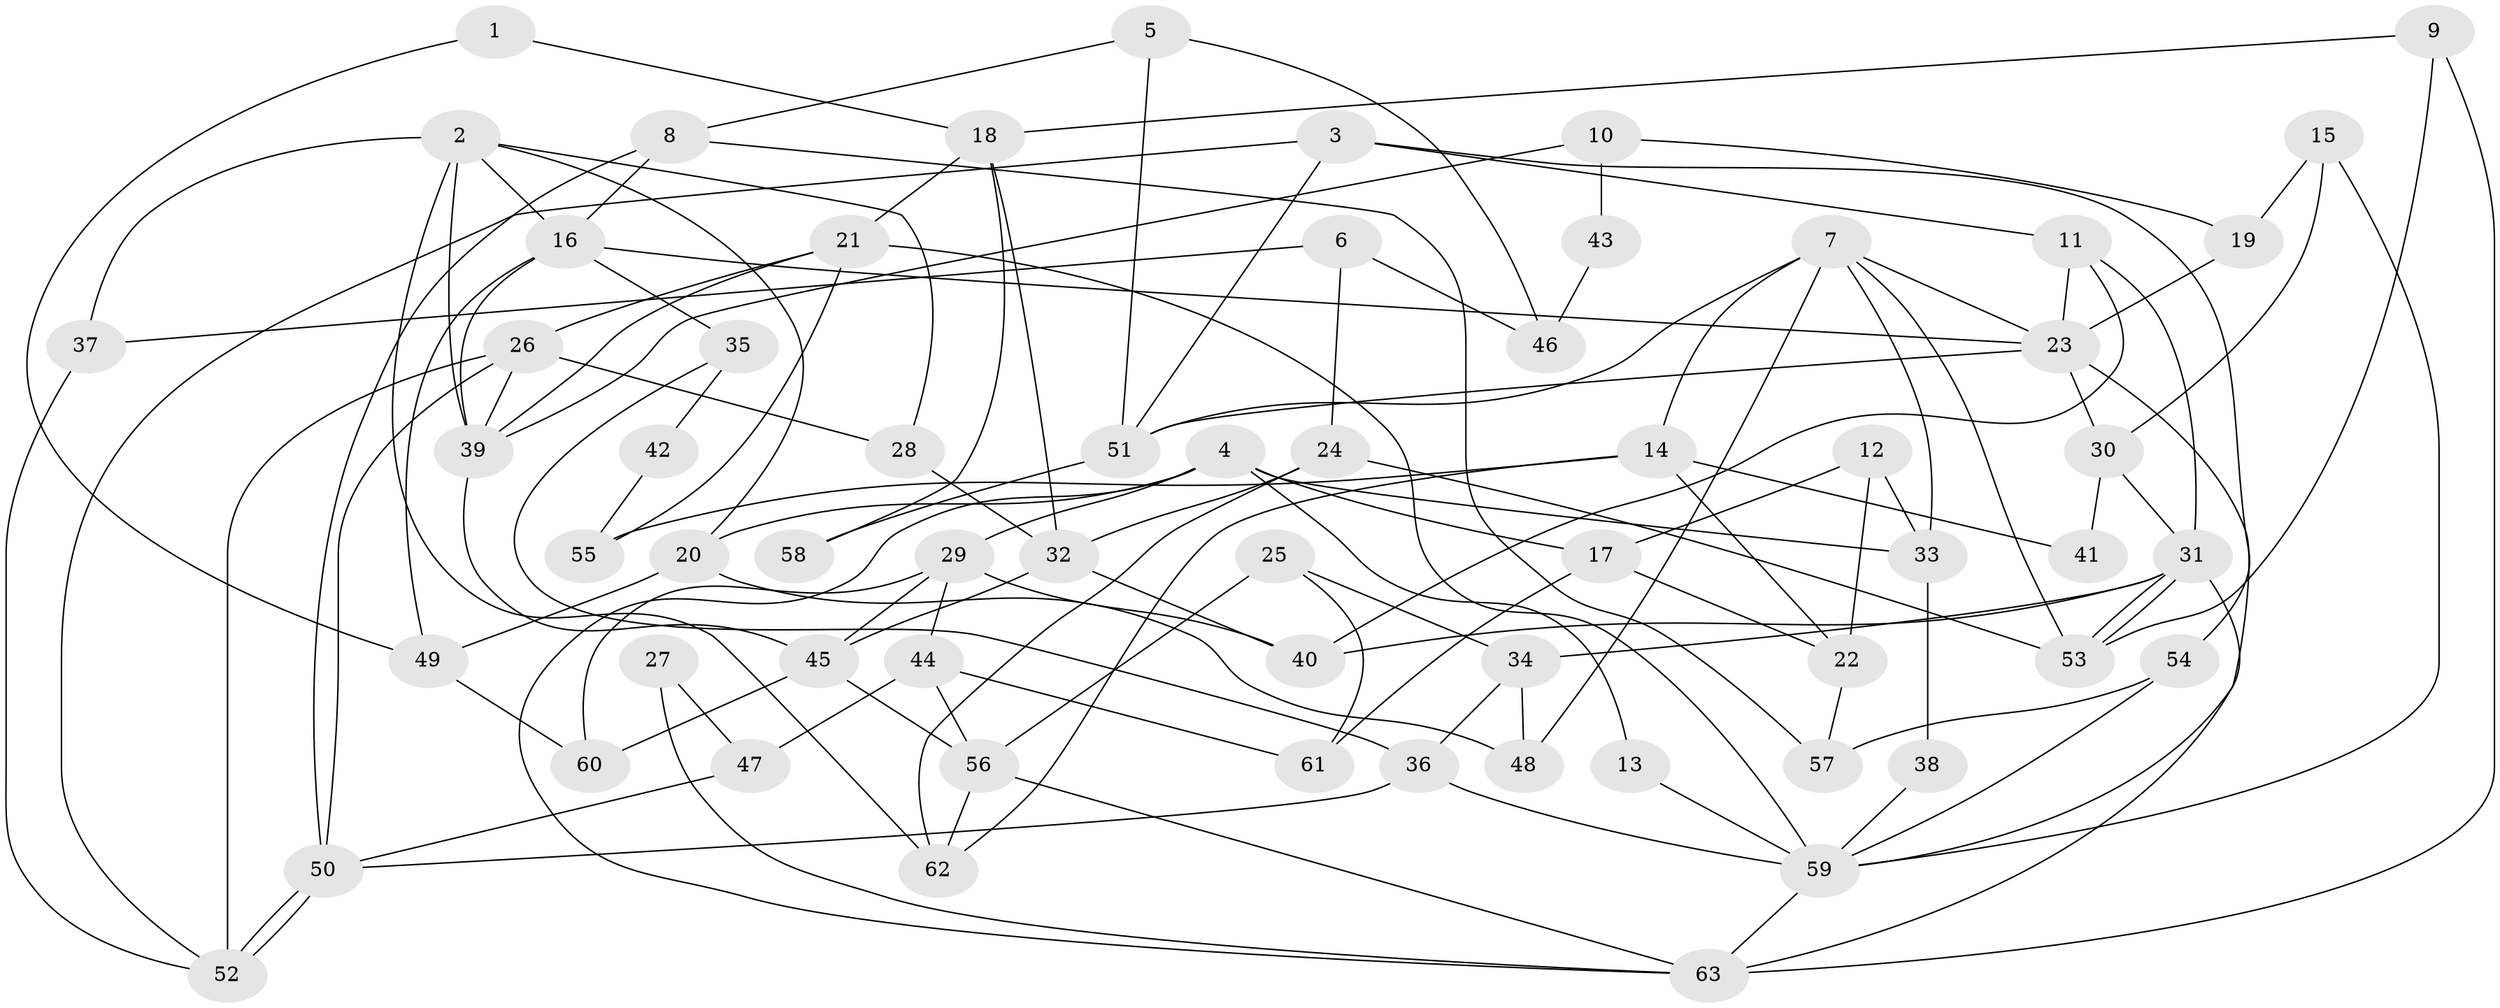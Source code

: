 // Generated by graph-tools (version 1.1) at 2025/49/03/09/25 04:49:13]
// undirected, 63 vertices, 126 edges
graph export_dot {
graph [start="1"]
  node [color=gray90,style=filled];
  1;
  2;
  3;
  4;
  5;
  6;
  7;
  8;
  9;
  10;
  11;
  12;
  13;
  14;
  15;
  16;
  17;
  18;
  19;
  20;
  21;
  22;
  23;
  24;
  25;
  26;
  27;
  28;
  29;
  30;
  31;
  32;
  33;
  34;
  35;
  36;
  37;
  38;
  39;
  40;
  41;
  42;
  43;
  44;
  45;
  46;
  47;
  48;
  49;
  50;
  51;
  52;
  53;
  54;
  55;
  56;
  57;
  58;
  59;
  60;
  61;
  62;
  63;
  1 -- 18;
  1 -- 49;
  2 -- 62;
  2 -- 39;
  2 -- 16;
  2 -- 20;
  2 -- 28;
  2 -- 37;
  3 -- 51;
  3 -- 11;
  3 -- 52;
  3 -- 54;
  4 -- 29;
  4 -- 63;
  4 -- 13;
  4 -- 17;
  4 -- 20;
  4 -- 33;
  5 -- 8;
  5 -- 51;
  5 -- 46;
  6 -- 37;
  6 -- 24;
  6 -- 46;
  7 -- 53;
  7 -- 23;
  7 -- 14;
  7 -- 33;
  7 -- 48;
  7 -- 51;
  8 -- 16;
  8 -- 50;
  8 -- 57;
  9 -- 53;
  9 -- 63;
  9 -- 18;
  10 -- 39;
  10 -- 19;
  10 -- 43;
  11 -- 31;
  11 -- 23;
  11 -- 40;
  12 -- 33;
  12 -- 17;
  12 -- 22;
  13 -- 59;
  14 -- 22;
  14 -- 41;
  14 -- 55;
  14 -- 62;
  15 -- 30;
  15 -- 59;
  15 -- 19;
  16 -- 39;
  16 -- 23;
  16 -- 35;
  16 -- 49;
  17 -- 22;
  17 -- 61;
  18 -- 32;
  18 -- 21;
  18 -- 58;
  19 -- 23;
  20 -- 48;
  20 -- 49;
  21 -- 59;
  21 -- 26;
  21 -- 39;
  21 -- 55;
  22 -- 57;
  23 -- 59;
  23 -- 30;
  23 -- 51;
  24 -- 32;
  24 -- 62;
  24 -- 53;
  25 -- 56;
  25 -- 34;
  25 -- 61;
  26 -- 52;
  26 -- 28;
  26 -- 39;
  26 -- 50;
  27 -- 63;
  27 -- 47;
  28 -- 32;
  29 -- 45;
  29 -- 40;
  29 -- 44;
  29 -- 60;
  30 -- 31;
  30 -- 41;
  31 -- 53;
  31 -- 53;
  31 -- 40;
  31 -- 34;
  31 -- 63;
  32 -- 45;
  32 -- 40;
  33 -- 38;
  34 -- 48;
  34 -- 36;
  35 -- 36;
  35 -- 42;
  36 -- 50;
  36 -- 59;
  37 -- 52;
  38 -- 59;
  39 -- 45;
  42 -- 55;
  43 -- 46;
  44 -- 61;
  44 -- 47;
  44 -- 56;
  45 -- 60;
  45 -- 56;
  47 -- 50;
  49 -- 60;
  50 -- 52;
  50 -- 52;
  51 -- 58;
  54 -- 59;
  54 -- 57;
  56 -- 62;
  56 -- 63;
  59 -- 63;
}
